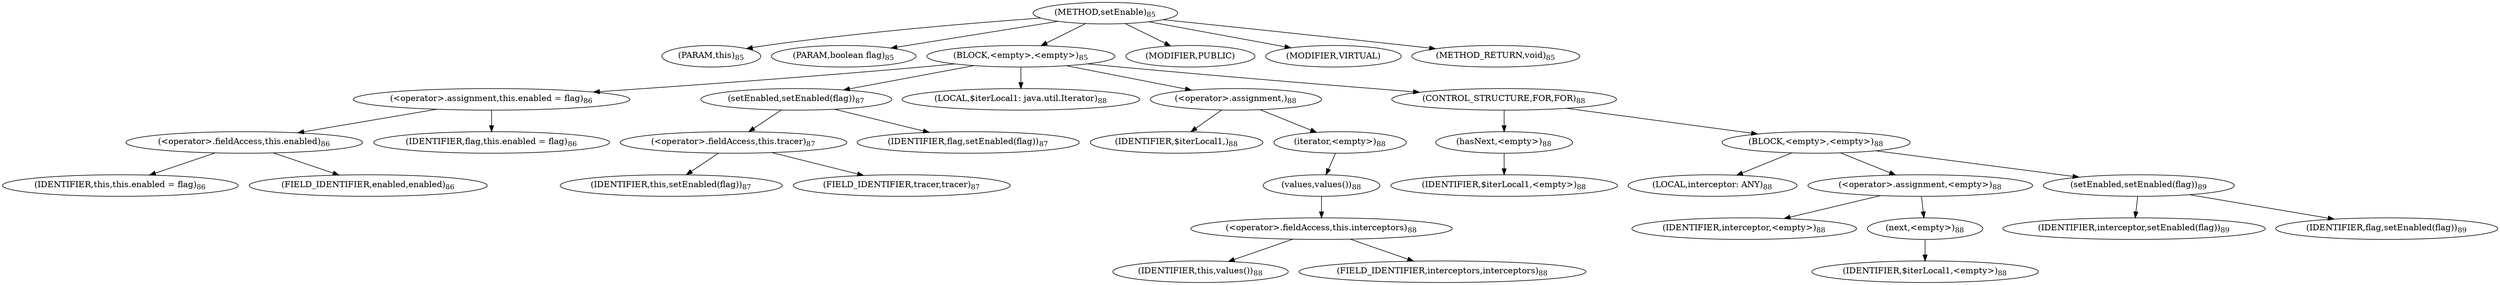 digraph "setEnable" {  
"135" [label = <(METHOD,setEnable)<SUB>85</SUB>> ]
"136" [label = <(PARAM,this)<SUB>85</SUB>> ]
"137" [label = <(PARAM,boolean flag)<SUB>85</SUB>> ]
"138" [label = <(BLOCK,&lt;empty&gt;,&lt;empty&gt;)<SUB>85</SUB>> ]
"139" [label = <(&lt;operator&gt;.assignment,this.enabled = flag)<SUB>86</SUB>> ]
"140" [label = <(&lt;operator&gt;.fieldAccess,this.enabled)<SUB>86</SUB>> ]
"141" [label = <(IDENTIFIER,this,this.enabled = flag)<SUB>86</SUB>> ]
"142" [label = <(FIELD_IDENTIFIER,enabled,enabled)<SUB>86</SUB>> ]
"143" [label = <(IDENTIFIER,flag,this.enabled = flag)<SUB>86</SUB>> ]
"144" [label = <(setEnabled,setEnabled(flag))<SUB>87</SUB>> ]
"145" [label = <(&lt;operator&gt;.fieldAccess,this.tracer)<SUB>87</SUB>> ]
"146" [label = <(IDENTIFIER,this,setEnabled(flag))<SUB>87</SUB>> ]
"147" [label = <(FIELD_IDENTIFIER,tracer,tracer)<SUB>87</SUB>> ]
"148" [label = <(IDENTIFIER,flag,setEnabled(flag))<SUB>87</SUB>> ]
"149" [label = <(LOCAL,$iterLocal1: java.util.Iterator)<SUB>88</SUB>> ]
"150" [label = <(&lt;operator&gt;.assignment,)<SUB>88</SUB>> ]
"151" [label = <(IDENTIFIER,$iterLocal1,)<SUB>88</SUB>> ]
"152" [label = <(iterator,&lt;empty&gt;)<SUB>88</SUB>> ]
"153" [label = <(values,values())<SUB>88</SUB>> ]
"154" [label = <(&lt;operator&gt;.fieldAccess,this.interceptors)<SUB>88</SUB>> ]
"155" [label = <(IDENTIFIER,this,values())<SUB>88</SUB>> ]
"156" [label = <(FIELD_IDENTIFIER,interceptors,interceptors)<SUB>88</SUB>> ]
"157" [label = <(CONTROL_STRUCTURE,FOR,FOR)<SUB>88</SUB>> ]
"158" [label = <(hasNext,&lt;empty&gt;)<SUB>88</SUB>> ]
"159" [label = <(IDENTIFIER,$iterLocal1,&lt;empty&gt;)<SUB>88</SUB>> ]
"160" [label = <(BLOCK,&lt;empty&gt;,&lt;empty&gt;)<SUB>88</SUB>> ]
"161" [label = <(LOCAL,interceptor: ANY)<SUB>88</SUB>> ]
"162" [label = <(&lt;operator&gt;.assignment,&lt;empty&gt;)<SUB>88</SUB>> ]
"163" [label = <(IDENTIFIER,interceptor,&lt;empty&gt;)<SUB>88</SUB>> ]
"164" [label = <(next,&lt;empty&gt;)<SUB>88</SUB>> ]
"165" [label = <(IDENTIFIER,$iterLocal1,&lt;empty&gt;)<SUB>88</SUB>> ]
"166" [label = <(setEnabled,setEnabled(flag))<SUB>89</SUB>> ]
"167" [label = <(IDENTIFIER,interceptor,setEnabled(flag))<SUB>89</SUB>> ]
"168" [label = <(IDENTIFIER,flag,setEnabled(flag))<SUB>89</SUB>> ]
"169" [label = <(MODIFIER,PUBLIC)> ]
"170" [label = <(MODIFIER,VIRTUAL)> ]
"171" [label = <(METHOD_RETURN,void)<SUB>85</SUB>> ]
  "135" -> "136" 
  "135" -> "137" 
  "135" -> "138" 
  "135" -> "169" 
  "135" -> "170" 
  "135" -> "171" 
  "138" -> "139" 
  "138" -> "144" 
  "138" -> "149" 
  "138" -> "150" 
  "138" -> "157" 
  "139" -> "140" 
  "139" -> "143" 
  "140" -> "141" 
  "140" -> "142" 
  "144" -> "145" 
  "144" -> "148" 
  "145" -> "146" 
  "145" -> "147" 
  "150" -> "151" 
  "150" -> "152" 
  "152" -> "153" 
  "153" -> "154" 
  "154" -> "155" 
  "154" -> "156" 
  "157" -> "158" 
  "157" -> "160" 
  "158" -> "159" 
  "160" -> "161" 
  "160" -> "162" 
  "160" -> "166" 
  "162" -> "163" 
  "162" -> "164" 
  "164" -> "165" 
  "166" -> "167" 
  "166" -> "168" 
}
